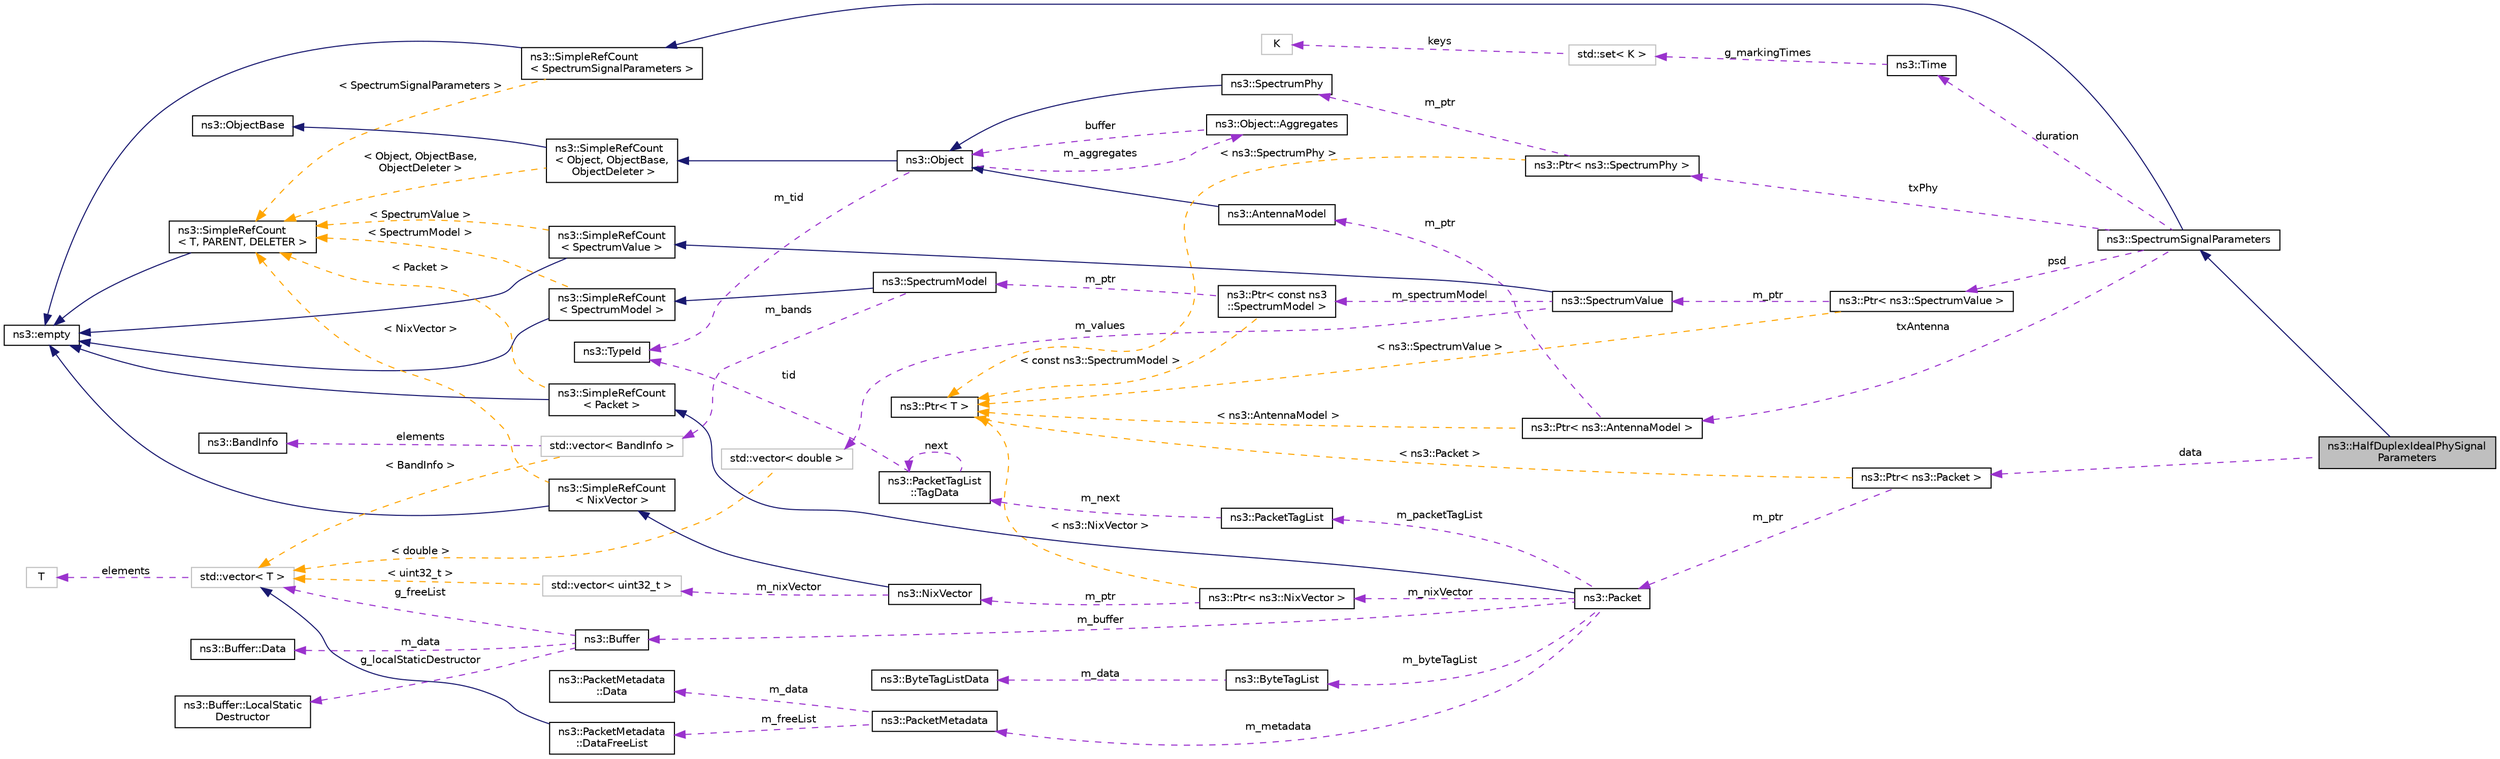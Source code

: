 digraph "ns3::HalfDuplexIdealPhySignalParameters"
{
 // LATEX_PDF_SIZE
  edge [fontname="Helvetica",fontsize="10",labelfontname="Helvetica",labelfontsize="10"];
  node [fontname="Helvetica",fontsize="10",shape=record];
  rankdir="LR";
  Node1 [label="ns3::HalfDuplexIdealPhySignal\lParameters",height=0.2,width=0.4,color="black", fillcolor="grey75", style="filled", fontcolor="black",tooltip="Signal parameters for HalfDuplexIdealPhy."];
  Node2 -> Node1 [dir="back",color="midnightblue",fontsize="10",style="solid",fontname="Helvetica"];
  Node2 [label="ns3::SpectrumSignalParameters",height=0.2,width=0.4,color="black", fillcolor="white", style="filled",URL="$structns3_1_1_spectrum_signal_parameters.html",tooltip="This struct provides the generic signal representation to be used by all wireless technologies."];
  Node3 -> Node2 [dir="back",color="midnightblue",fontsize="10",style="solid",fontname="Helvetica"];
  Node3 [label="ns3::SimpleRefCount\l\< SpectrumSignalParameters \>",height=0.2,width=0.4,color="black", fillcolor="white", style="filled",URL="$classns3_1_1_simple_ref_count.html",tooltip=" "];
  Node4 -> Node3 [dir="back",color="midnightblue",fontsize="10",style="solid",fontname="Helvetica"];
  Node4 [label="ns3::empty",height=0.2,width=0.4,color="black", fillcolor="white", style="filled",URL="$classns3_1_1empty.html",tooltip="make Callback use a separate empty type"];
  Node5 -> Node3 [dir="back",color="orange",fontsize="10",style="dashed",label=" \< SpectrumSignalParameters \>" ,fontname="Helvetica"];
  Node5 [label="ns3::SimpleRefCount\l\< T, PARENT, DELETER \>",height=0.2,width=0.4,color="black", fillcolor="white", style="filled",URL="$classns3_1_1_simple_ref_count.html",tooltip="A template-based reference counting class."];
  Node4 -> Node5 [dir="back",color="midnightblue",fontsize="10",style="solid",fontname="Helvetica"];
  Node6 -> Node2 [dir="back",color="darkorchid3",fontsize="10",style="dashed",label=" txAntenna" ,fontname="Helvetica"];
  Node6 [label="ns3::Ptr\< ns3::AntennaModel \>",height=0.2,width=0.4,color="black", fillcolor="white", style="filled",URL="$classns3_1_1_ptr.html",tooltip=" "];
  Node7 -> Node6 [dir="back",color="darkorchid3",fontsize="10",style="dashed",label=" m_ptr" ,fontname="Helvetica"];
  Node7 [label="ns3::AntennaModel",height=0.2,width=0.4,color="black", fillcolor="white", style="filled",URL="$classns3_1_1_antenna_model.html",tooltip="interface for antenna radiation pattern models"];
  Node8 -> Node7 [dir="back",color="midnightblue",fontsize="10",style="solid",fontname="Helvetica"];
  Node8 [label="ns3::Object",height=0.2,width=0.4,color="black", fillcolor="white", style="filled",URL="$classns3_1_1_object.html",tooltip="A base class which provides memory management and object aggregation."];
  Node9 -> Node8 [dir="back",color="midnightblue",fontsize="10",style="solid",fontname="Helvetica"];
  Node9 [label="ns3::SimpleRefCount\l\< Object, ObjectBase,\l ObjectDeleter \>",height=0.2,width=0.4,color="black", fillcolor="white", style="filled",URL="$classns3_1_1_simple_ref_count.html",tooltip=" "];
  Node10 -> Node9 [dir="back",color="midnightblue",fontsize="10",style="solid",fontname="Helvetica"];
  Node10 [label="ns3::ObjectBase",height=0.2,width=0.4,color="black", fillcolor="white", style="filled",URL="$classns3_1_1_object_base.html",tooltip="Anchor the ns-3 type and attribute system."];
  Node5 -> Node9 [dir="back",color="orange",fontsize="10",style="dashed",label=" \< Object, ObjectBase,\l ObjectDeleter \>" ,fontname="Helvetica"];
  Node11 -> Node8 [dir="back",color="darkorchid3",fontsize="10",style="dashed",label=" m_tid" ,fontname="Helvetica"];
  Node11 [label="ns3::TypeId",height=0.2,width=0.4,color="black", fillcolor="white", style="filled",URL="$classns3_1_1_type_id.html",tooltip="a unique identifier for an interface."];
  Node12 -> Node8 [dir="back",color="darkorchid3",fontsize="10",style="dashed",label=" m_aggregates" ,fontname="Helvetica"];
  Node12 [label="ns3::Object::Aggregates",height=0.2,width=0.4,color="black", fillcolor="white", style="filled",URL="$structns3_1_1_object_1_1_aggregates.html",tooltip="The list of Objects aggregated to this one."];
  Node8 -> Node12 [dir="back",color="darkorchid3",fontsize="10",style="dashed",label=" buffer" ,fontname="Helvetica"];
  Node13 -> Node6 [dir="back",color="orange",fontsize="10",style="dashed",label=" \< ns3::AntennaModel \>" ,fontname="Helvetica"];
  Node13 [label="ns3::Ptr\< T \>",height=0.2,width=0.4,color="black", fillcolor="white", style="filled",URL="$classns3_1_1_ptr.html",tooltip="Smart pointer class similar to boost::intrusive_ptr."];
  Node14 -> Node2 [dir="back",color="darkorchid3",fontsize="10",style="dashed",label=" txPhy" ,fontname="Helvetica"];
  Node14 [label="ns3::Ptr\< ns3::SpectrumPhy \>",height=0.2,width=0.4,color="black", fillcolor="white", style="filled",URL="$classns3_1_1_ptr.html",tooltip=" "];
  Node15 -> Node14 [dir="back",color="darkorchid3",fontsize="10",style="dashed",label=" m_ptr" ,fontname="Helvetica"];
  Node15 [label="ns3::SpectrumPhy",height=0.2,width=0.4,color="black", fillcolor="white", style="filled",URL="$classns3_1_1_spectrum_phy.html",tooltip="Abstract base class for Spectrum-aware PHY layers."];
  Node8 -> Node15 [dir="back",color="midnightblue",fontsize="10",style="solid",fontname="Helvetica"];
  Node13 -> Node14 [dir="back",color="orange",fontsize="10",style="dashed",label=" \< ns3::SpectrumPhy \>" ,fontname="Helvetica"];
  Node16 -> Node2 [dir="back",color="darkorchid3",fontsize="10",style="dashed",label=" duration" ,fontname="Helvetica"];
  Node16 [label="ns3::Time",height=0.2,width=0.4,color="black", fillcolor="white", style="filled",URL="$classns3_1_1_time.html",tooltip="Simulation virtual time values and global simulation resolution."];
  Node17 -> Node16 [dir="back",color="darkorchid3",fontsize="10",style="dashed",label=" g_markingTimes" ,fontname="Helvetica"];
  Node17 [label="std::set\< K \>",height=0.2,width=0.4,color="grey75", fillcolor="white", style="filled",tooltip=" "];
  Node18 -> Node17 [dir="back",color="darkorchid3",fontsize="10",style="dashed",label=" keys" ,fontname="Helvetica"];
  Node18 [label="K",height=0.2,width=0.4,color="grey75", fillcolor="white", style="filled",tooltip=" "];
  Node19 -> Node2 [dir="back",color="darkorchid3",fontsize="10",style="dashed",label=" psd" ,fontname="Helvetica"];
  Node19 [label="ns3::Ptr\< ns3::SpectrumValue \>",height=0.2,width=0.4,color="black", fillcolor="white", style="filled",URL="$classns3_1_1_ptr.html",tooltip=" "];
  Node20 -> Node19 [dir="back",color="darkorchid3",fontsize="10",style="dashed",label=" m_ptr" ,fontname="Helvetica"];
  Node20 [label="ns3::SpectrumValue",height=0.2,width=0.4,color="black", fillcolor="white", style="filled",URL="$classns3_1_1_spectrum_value.html",tooltip="Set of values corresponding to a given SpectrumModel."];
  Node21 -> Node20 [dir="back",color="midnightblue",fontsize="10",style="solid",fontname="Helvetica"];
  Node21 [label="ns3::SimpleRefCount\l\< SpectrumValue \>",height=0.2,width=0.4,color="black", fillcolor="white", style="filled",URL="$classns3_1_1_simple_ref_count.html",tooltip=" "];
  Node4 -> Node21 [dir="back",color="midnightblue",fontsize="10",style="solid",fontname="Helvetica"];
  Node5 -> Node21 [dir="back",color="orange",fontsize="10",style="dashed",label=" \< SpectrumValue \>" ,fontname="Helvetica"];
  Node22 -> Node20 [dir="back",color="darkorchid3",fontsize="10",style="dashed",label=" m_spectrumModel" ,fontname="Helvetica"];
  Node22 [label="ns3::Ptr\< const ns3\l::SpectrumModel \>",height=0.2,width=0.4,color="black", fillcolor="white", style="filled",URL="$classns3_1_1_ptr.html",tooltip=" "];
  Node23 -> Node22 [dir="back",color="darkorchid3",fontsize="10",style="dashed",label=" m_ptr" ,fontname="Helvetica"];
  Node23 [label="ns3::SpectrumModel",height=0.2,width=0.4,color="black", fillcolor="white", style="filled",URL="$classns3_1_1_spectrum_model.html",tooltip="Set of frequency values implementing the domain of the functions in the Function Space defined by Spe..."];
  Node24 -> Node23 [dir="back",color="midnightblue",fontsize="10",style="solid",fontname="Helvetica"];
  Node24 [label="ns3::SimpleRefCount\l\< SpectrumModel \>",height=0.2,width=0.4,color="black", fillcolor="white", style="filled",URL="$classns3_1_1_simple_ref_count.html",tooltip=" "];
  Node4 -> Node24 [dir="back",color="midnightblue",fontsize="10",style="solid",fontname="Helvetica"];
  Node5 -> Node24 [dir="back",color="orange",fontsize="10",style="dashed",label=" \< SpectrumModel \>" ,fontname="Helvetica"];
  Node25 -> Node23 [dir="back",color="darkorchid3",fontsize="10",style="dashed",label=" m_bands" ,fontname="Helvetica"];
  Node25 [label="std::vector\< BandInfo \>",height=0.2,width=0.4,color="grey75", fillcolor="white", style="filled",tooltip=" "];
  Node26 -> Node25 [dir="back",color="darkorchid3",fontsize="10",style="dashed",label=" elements" ,fontname="Helvetica"];
  Node26 [label="ns3::BandInfo",height=0.2,width=0.4,color="black", fillcolor="white", style="filled",URL="$structns3_1_1_band_info.html",tooltip="The building block of a SpectrumModel."];
  Node27 -> Node25 [dir="back",color="orange",fontsize="10",style="dashed",label=" \< BandInfo \>" ,fontname="Helvetica"];
  Node27 [label="std::vector\< T \>",height=0.2,width=0.4,color="grey75", fillcolor="white", style="filled",tooltip=" "];
  Node28 -> Node27 [dir="back",color="darkorchid3",fontsize="10",style="dashed",label=" elements" ,fontname="Helvetica"];
  Node28 [label="T",height=0.2,width=0.4,color="grey75", fillcolor="white", style="filled",tooltip=" "];
  Node13 -> Node22 [dir="back",color="orange",fontsize="10",style="dashed",label=" \< const ns3::SpectrumModel \>" ,fontname="Helvetica"];
  Node29 -> Node20 [dir="back",color="darkorchid3",fontsize="10",style="dashed",label=" m_values" ,fontname="Helvetica"];
  Node29 [label="std::vector\< double \>",height=0.2,width=0.4,color="grey75", fillcolor="white", style="filled",tooltip=" "];
  Node27 -> Node29 [dir="back",color="orange",fontsize="10",style="dashed",label=" \< double \>" ,fontname="Helvetica"];
  Node13 -> Node19 [dir="back",color="orange",fontsize="10",style="dashed",label=" \< ns3::SpectrumValue \>" ,fontname="Helvetica"];
  Node30 -> Node1 [dir="back",color="darkorchid3",fontsize="10",style="dashed",label=" data" ,fontname="Helvetica"];
  Node30 [label="ns3::Ptr\< ns3::Packet \>",height=0.2,width=0.4,color="black", fillcolor="white", style="filled",URL="$classns3_1_1_ptr.html",tooltip=" "];
  Node31 -> Node30 [dir="back",color="darkorchid3",fontsize="10",style="dashed",label=" m_ptr" ,fontname="Helvetica"];
  Node31 [label="ns3::Packet",height=0.2,width=0.4,color="black", fillcolor="white", style="filled",URL="$classns3_1_1_packet.html",tooltip="network packets"];
  Node32 -> Node31 [dir="back",color="midnightblue",fontsize="10",style="solid",fontname="Helvetica"];
  Node32 [label="ns3::SimpleRefCount\l\< Packet \>",height=0.2,width=0.4,color="black", fillcolor="white", style="filled",URL="$classns3_1_1_simple_ref_count.html",tooltip=" "];
  Node4 -> Node32 [dir="back",color="midnightblue",fontsize="10",style="solid",fontname="Helvetica"];
  Node5 -> Node32 [dir="back",color="orange",fontsize="10",style="dashed",label=" \< Packet \>" ,fontname="Helvetica"];
  Node33 -> Node31 [dir="back",color="darkorchid3",fontsize="10",style="dashed",label=" m_nixVector" ,fontname="Helvetica"];
  Node33 [label="ns3::Ptr\< ns3::NixVector \>",height=0.2,width=0.4,color="black", fillcolor="white", style="filled",URL="$classns3_1_1_ptr.html",tooltip=" "];
  Node34 -> Node33 [dir="back",color="darkorchid3",fontsize="10",style="dashed",label=" m_ptr" ,fontname="Helvetica"];
  Node34 [label="ns3::NixVector",height=0.2,width=0.4,color="black", fillcolor="white", style="filled",URL="$classns3_1_1_nix_vector.html",tooltip="Neighbor-index data structure for nix-vector routing."];
  Node35 -> Node34 [dir="back",color="midnightblue",fontsize="10",style="solid",fontname="Helvetica"];
  Node35 [label="ns3::SimpleRefCount\l\< NixVector \>",height=0.2,width=0.4,color="black", fillcolor="white", style="filled",URL="$classns3_1_1_simple_ref_count.html",tooltip=" "];
  Node4 -> Node35 [dir="back",color="midnightblue",fontsize="10",style="solid",fontname="Helvetica"];
  Node5 -> Node35 [dir="back",color="orange",fontsize="10",style="dashed",label=" \< NixVector \>" ,fontname="Helvetica"];
  Node36 -> Node34 [dir="back",color="darkorchid3",fontsize="10",style="dashed",label=" m_nixVector" ,fontname="Helvetica"];
  Node36 [label="std::vector\< uint32_t \>",height=0.2,width=0.4,color="grey75", fillcolor="white", style="filled",tooltip=" "];
  Node27 -> Node36 [dir="back",color="orange",fontsize="10",style="dashed",label=" \< uint32_t \>" ,fontname="Helvetica"];
  Node13 -> Node33 [dir="back",color="orange",fontsize="10",style="dashed",label=" \< ns3::NixVector \>" ,fontname="Helvetica"];
  Node37 -> Node31 [dir="back",color="darkorchid3",fontsize="10",style="dashed",label=" m_metadata" ,fontname="Helvetica"];
  Node37 [label="ns3::PacketMetadata",height=0.2,width=0.4,color="black", fillcolor="white", style="filled",URL="$classns3_1_1_packet_metadata.html",tooltip="Handle packet metadata about packet headers and trailers."];
  Node38 -> Node37 [dir="back",color="darkorchid3",fontsize="10",style="dashed",label=" m_data" ,fontname="Helvetica"];
  Node38 [label="ns3::PacketMetadata\l::Data",height=0.2,width=0.4,color="black", fillcolor="white", style="filled",URL="$structns3_1_1_packet_metadata_1_1_data.html",tooltip="Data structure."];
  Node39 -> Node37 [dir="back",color="darkorchid3",fontsize="10",style="dashed",label=" m_freeList" ,fontname="Helvetica"];
  Node39 [label="ns3::PacketMetadata\l::DataFreeList",height=0.2,width=0.4,color="black", fillcolor="white", style="filled",URL="$classns3_1_1_packet_metadata_1_1_data_free_list.html",tooltip="Class to hold all the metadata."];
  Node27 -> Node39 [dir="back",color="midnightblue",fontsize="10",style="solid",fontname="Helvetica"];
  Node40 -> Node31 [dir="back",color="darkorchid3",fontsize="10",style="dashed",label=" m_byteTagList" ,fontname="Helvetica"];
  Node40 [label="ns3::ByteTagList",height=0.2,width=0.4,color="black", fillcolor="white", style="filled",URL="$classns3_1_1_byte_tag_list.html",tooltip="keep track of the byte tags stored in a packet."];
  Node41 -> Node40 [dir="back",color="darkorchid3",fontsize="10",style="dashed",label=" m_data" ,fontname="Helvetica"];
  Node41 [label="ns3::ByteTagListData",height=0.2,width=0.4,color="black", fillcolor="white", style="filled",URL="$structns3_1_1_byte_tag_list_data.html",tooltip="Internal representation of the byte tags stored in a packet."];
  Node42 -> Node31 [dir="back",color="darkorchid3",fontsize="10",style="dashed",label=" m_packetTagList" ,fontname="Helvetica"];
  Node42 [label="ns3::PacketTagList",height=0.2,width=0.4,color="black", fillcolor="white", style="filled",URL="$classns3_1_1_packet_tag_list.html",tooltip="List of the packet tags stored in a packet."];
  Node43 -> Node42 [dir="back",color="darkorchid3",fontsize="10",style="dashed",label=" m_next" ,fontname="Helvetica"];
  Node43 [label="ns3::PacketTagList\l::TagData",height=0.2,width=0.4,color="black", fillcolor="white", style="filled",URL="$structns3_1_1_packet_tag_list_1_1_tag_data.html",tooltip="Tree node for sharing serialized tags."];
  Node43 -> Node43 [dir="back",color="darkorchid3",fontsize="10",style="dashed",label=" next" ,fontname="Helvetica"];
  Node11 -> Node43 [dir="back",color="darkorchid3",fontsize="10",style="dashed",label=" tid" ,fontname="Helvetica"];
  Node44 -> Node31 [dir="back",color="darkorchid3",fontsize="10",style="dashed",label=" m_buffer" ,fontname="Helvetica"];
  Node44 [label="ns3::Buffer",height=0.2,width=0.4,color="black", fillcolor="white", style="filled",URL="$classns3_1_1_buffer.html",tooltip="automatically resized byte buffer"];
  Node45 -> Node44 [dir="back",color="darkorchid3",fontsize="10",style="dashed",label=" m_data" ,fontname="Helvetica"];
  Node45 [label="ns3::Buffer::Data",height=0.2,width=0.4,color="black", fillcolor="white", style="filled",URL="$structns3_1_1_buffer_1_1_data.html",tooltip="This data structure is variable-sized through its last member whose size is determined at allocation ..."];
  Node46 -> Node44 [dir="back",color="darkorchid3",fontsize="10",style="dashed",label=" g_localStaticDestructor" ,fontname="Helvetica"];
  Node46 [label="ns3::Buffer::LocalStatic\lDestructor",height=0.2,width=0.4,color="black", fillcolor="white", style="filled",URL="$structns3_1_1_buffer_1_1_local_static_destructor.html",tooltip="Local static destructor structure."];
  Node27 -> Node44 [dir="back",color="darkorchid3",fontsize="10",style="dashed",label=" g_freeList" ,fontname="Helvetica"];
  Node13 -> Node30 [dir="back",color="orange",fontsize="10",style="dashed",label=" \< ns3::Packet \>" ,fontname="Helvetica"];
}
